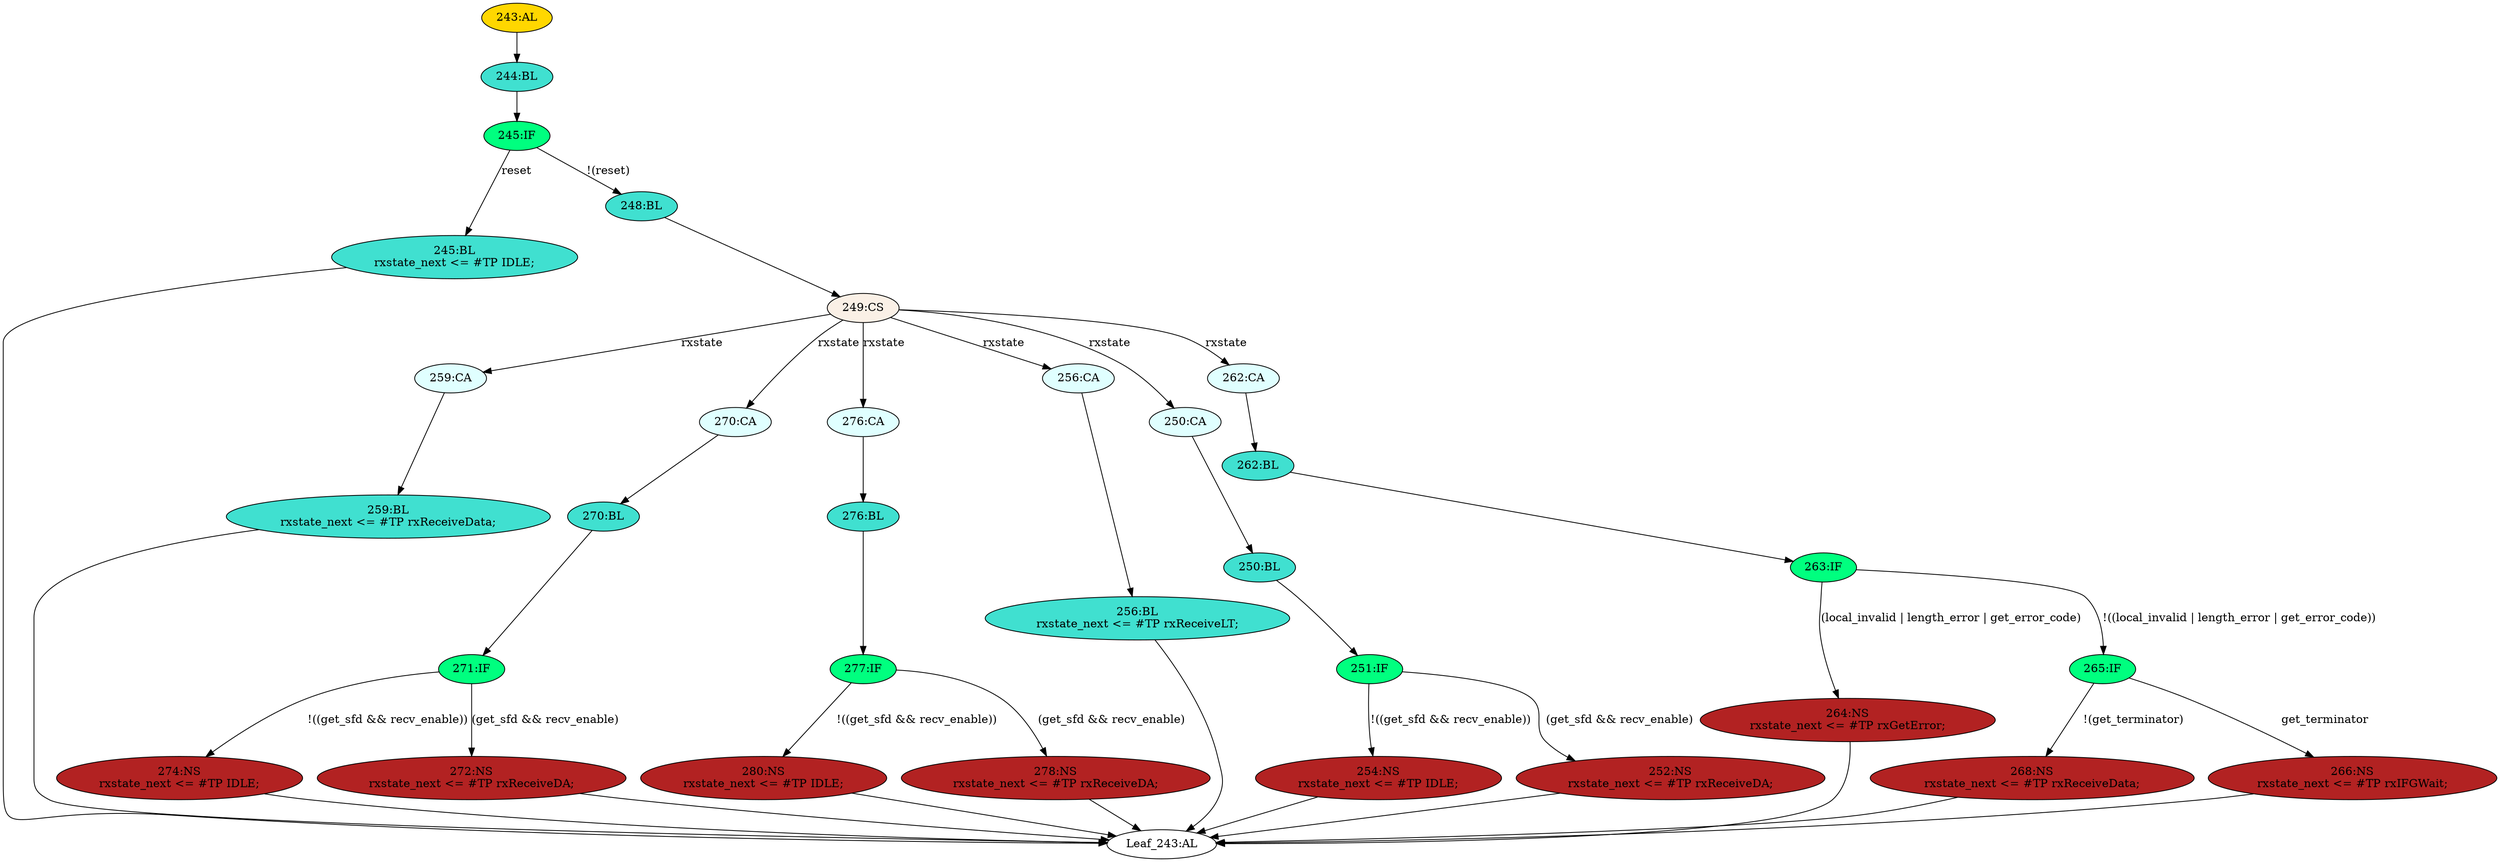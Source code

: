 strict digraph "" {
	node [label="\N"];
	"264:NS"	 [ast="<pyverilog.vparser.ast.NonblockingSubstitution object at 0x7fcfe0276ed0>",
		fillcolor=firebrick,
		label="264:NS
rxstate_next <= #TP rxGetError;",
		statements="[<pyverilog.vparser.ast.NonblockingSubstitution object at 0x7fcfe0276ed0>]",
		style=filled,
		typ=NonblockingSubstitution];
	"Leaf_243:AL"	 [def_var="['rxstate_next']",
		label="Leaf_243:AL"];
	"264:NS" -> "Leaf_243:AL"	 [cond="[]",
		lineno=None];
	"280:NS"	 [ast="<pyverilog.vparser.ast.NonblockingSubstitution object at 0x7fd001cf8350>",
		fillcolor=firebrick,
		label="280:NS
rxstate_next <= #TP IDLE;",
		statements="[<pyverilog.vparser.ast.NonblockingSubstitution object at 0x7fd001cf8350>]",
		style=filled,
		typ=NonblockingSubstitution];
	"280:NS" -> "Leaf_243:AL"	 [cond="[]",
		lineno=None];
	"274:NS"	 [ast="<pyverilog.vparser.ast.NonblockingSubstitution object at 0x7fd001cf8590>",
		fillcolor=firebrick,
		label="274:NS
rxstate_next <= #TP IDLE;",
		statements="[<pyverilog.vparser.ast.NonblockingSubstitution object at 0x7fd001cf8590>]",
		style=filled,
		typ=NonblockingSubstitution];
	"274:NS" -> "Leaf_243:AL"	 [cond="[]",
		lineno=None];
	"254:NS"	 [ast="<pyverilog.vparser.ast.NonblockingSubstitution object at 0x7fd001cf8750>",
		fillcolor=firebrick,
		label="254:NS
rxstate_next <= #TP IDLE;",
		statements="[<pyverilog.vparser.ast.NonblockingSubstitution object at 0x7fd001cf8750>]",
		style=filled,
		typ=NonblockingSubstitution];
	"254:NS" -> "Leaf_243:AL"	 [cond="[]",
		lineno=None];
	"259:CA"	 [ast="<pyverilog.vparser.ast.Case object at 0x7fd001cf8950>",
		fillcolor=lightcyan,
		label="259:CA",
		statements="[]",
		style=filled,
		typ=Case];
	"259:BL"	 [ast="<pyverilog.vparser.ast.Block object at 0x7fd001cf89d0>",
		fillcolor=turquoise,
		label="259:BL
rxstate_next <= #TP rxReceiveData;",
		statements="[<pyverilog.vparser.ast.NonblockingSubstitution object at 0x7fd001cf8a10>]",
		style=filled,
		typ=Block];
	"259:CA" -> "259:BL"	 [cond="[]",
		lineno=None];
	"277:IF"	 [ast="<pyverilog.vparser.ast.IfStatement object at 0x7fd001cf8c50>",
		fillcolor=springgreen,
		label="277:IF",
		statements="[]",
		style=filled,
		typ=IfStatement];
	"277:IF" -> "280:NS"	 [cond="['get_sfd', 'recv_enable']",
		label="!((get_sfd && recv_enable))",
		lineno=277];
	"278:NS"	 [ast="<pyverilog.vparser.ast.NonblockingSubstitution object at 0x7fd001cf8c90>",
		fillcolor=firebrick,
		label="278:NS
rxstate_next <= #TP rxReceiveDA;",
		statements="[<pyverilog.vparser.ast.NonblockingSubstitution object at 0x7fd001cf8c90>]",
		style=filled,
		typ=NonblockingSubstitution];
	"277:IF" -> "278:NS"	 [cond="['get_sfd', 'recv_enable']",
		label="(get_sfd && recv_enable)",
		lineno=277];
	"270:CA"	 [ast="<pyverilog.vparser.ast.Case object at 0x7fd001cf8f50>",
		fillcolor=lightcyan,
		label="270:CA",
		statements="[]",
		style=filled,
		typ=Case];
	"270:BL"	 [ast="<pyverilog.vparser.ast.Block object at 0x7fd001cf8fd0>",
		fillcolor=turquoise,
		label="270:BL",
		statements="[]",
		style=filled,
		typ=Block];
	"270:CA" -> "270:BL"	 [cond="[]",
		lineno=None];
	"252:NS"	 [ast="<pyverilog.vparser.ast.NonblockingSubstitution object at 0x7fd001d00390>",
		fillcolor=firebrick,
		label="252:NS
rxstate_next <= #TP rxReceiveDA;",
		statements="[<pyverilog.vparser.ast.NonblockingSubstitution object at 0x7fd001d00390>]",
		style=filled,
		typ=NonblockingSubstitution];
	"252:NS" -> "Leaf_243:AL"	 [cond="[]",
		lineno=None];
	"276:CA"	 [ast="<pyverilog.vparser.ast.Case object at 0x7fd001d00510>",
		fillcolor=lightcyan,
		label="276:CA",
		statements="[]",
		style=filled,
		typ=Case];
	"276:BL"	 [ast="<pyverilog.vparser.ast.Block object at 0x7fd001d00590>",
		fillcolor=turquoise,
		label="276:BL",
		statements="[]",
		style=filled,
		typ=Block];
	"276:CA" -> "276:BL"	 [cond="[]",
		lineno=None];
	"256:CA"	 [ast="<pyverilog.vparser.ast.Case object at 0x7fd001d00650>",
		fillcolor=lightcyan,
		label="256:CA",
		statements="[]",
		style=filled,
		typ=Case];
	"256:BL"	 [ast="<pyverilog.vparser.ast.Block object at 0x7fd001d006d0>",
		fillcolor=turquoise,
		label="256:BL
rxstate_next <= #TP rxReceiveLT;",
		statements="[<pyverilog.vparser.ast.NonblockingSubstitution object at 0x7fd001d00710>]",
		style=filled,
		typ=Block];
	"256:CA" -> "256:BL"	 [cond="[]",
		lineno=None];
	"245:BL"	 [ast="<pyverilog.vparser.ast.Block object at 0x7fd001d00c90>",
		fillcolor=turquoise,
		label="245:BL
rxstate_next <= #TP IDLE;",
		statements="[<pyverilog.vparser.ast.NonblockingSubstitution object at 0x7fd001d00a90>]",
		style=filled,
		typ=Block];
	"245:BL" -> "Leaf_243:AL"	 [cond="[]",
		lineno=None];
	"248:BL"	 [ast="<pyverilog.vparser.ast.Block object at 0x7fd001d00d10>",
		fillcolor=turquoise,
		label="248:BL",
		statements="[]",
		style=filled,
		typ=Block];
	"249:CS"	 [ast="<pyverilog.vparser.ast.CaseStatement object at 0x7fd001d00d50>",
		fillcolor=linen,
		label="249:CS",
		statements="[]",
		style=filled,
		typ=CaseStatement];
	"248:BL" -> "249:CS"	 [cond="[]",
		lineno=None];
	"268:NS"	 [ast="<pyverilog.vparser.ast.NonblockingSubstitution object at 0x7fcfe0276950>",
		fillcolor=firebrick,
		label="268:NS
rxstate_next <= #TP rxReceiveData;",
		statements="[<pyverilog.vparser.ast.NonblockingSubstitution object at 0x7fcfe0276950>]",
		style=filled,
		typ=NonblockingSubstitution];
	"268:NS" -> "Leaf_243:AL"	 [cond="[]",
		lineno=None];
	"278:NS" -> "Leaf_243:AL"	 [cond="[]",
		lineno=None];
	"250:BL"	 [ast="<pyverilog.vparser.ast.Block object at 0x7fd001d00e90>",
		fillcolor=turquoise,
		label="250:BL",
		statements="[]",
		style=filled,
		typ=Block];
	"251:IF"	 [ast="<pyverilog.vparser.ast.IfStatement object at 0x7fd001d00990>",
		fillcolor=springgreen,
		label="251:IF",
		statements="[]",
		style=filled,
		typ=IfStatement];
	"250:BL" -> "251:IF"	 [cond="[]",
		lineno=None];
	"263:IF"	 [ast="<pyverilog.vparser.ast.IfStatement object at 0x7fcfe0276810>",
		fillcolor=springgreen,
		label="263:IF",
		statements="[]",
		style=filled,
		typ=IfStatement];
	"263:IF" -> "264:NS"	 [cond="['local_invalid', 'length_error', 'get_error_code']",
		label="(local_invalid | length_error | get_error_code)",
		lineno=263];
	"265:IF"	 [ast="<pyverilog.vparser.ast.IfStatement object at 0x7fcfe0276910>",
		fillcolor=springgreen,
		label="265:IF",
		statements="[]",
		style=filled,
		typ=IfStatement];
	"263:IF" -> "265:IF"	 [cond="['local_invalid', 'length_error', 'get_error_code']",
		label="!((local_invalid | length_error | get_error_code))",
		lineno=263];
	"271:IF"	 [ast="<pyverilog.vparser.ast.IfStatement object at 0x7fd001d00050>",
		fillcolor=springgreen,
		label="271:IF",
		statements="[]",
		style=filled,
		typ=IfStatement];
	"271:IF" -> "274:NS"	 [cond="['get_sfd', 'recv_enable']",
		label="!((get_sfd && recv_enable))",
		lineno=271];
	"272:NS"	 [ast="<pyverilog.vparser.ast.NonblockingSubstitution object at 0x7fd001d00090>",
		fillcolor=firebrick,
		label="272:NS
rxstate_next <= #TP rxReceiveDA;",
		statements="[<pyverilog.vparser.ast.NonblockingSubstitution object at 0x7fd001d00090>]",
		style=filled,
		typ=NonblockingSubstitution];
	"271:IF" -> "272:NS"	 [cond="['get_sfd', 'recv_enable']",
		label="(get_sfd && recv_enable)",
		lineno=271];
	"250:CA"	 [ast="<pyverilog.vparser.ast.Case object at 0x7fd001d00e10>",
		fillcolor=lightcyan,
		label="250:CA",
		statements="[]",
		style=filled,
		typ=Case];
	"250:CA" -> "250:BL"	 [cond="[]",
		lineno=None];
	"262:BL"	 [ast="<pyverilog.vparser.ast.Block object at 0x7fd001d09050>",
		fillcolor=turquoise,
		label="262:BL",
		statements="[]",
		style=filled,
		typ=Block];
	"262:BL" -> "263:IF"	 [cond="[]",
		lineno=None];
	"265:IF" -> "268:NS"	 [cond="['get_terminator']",
		label="!(get_terminator)",
		lineno=265];
	"266:NS"	 [ast="<pyverilog.vparser.ast.NonblockingSubstitution object at 0x7fcfe0276c50>",
		fillcolor=firebrick,
		label="266:NS
rxstate_next <= #TP rxIFGWait;",
		statements="[<pyverilog.vparser.ast.NonblockingSubstitution object at 0x7fcfe0276c50>]",
		style=filled,
		typ=NonblockingSubstitution];
	"265:IF" -> "266:NS"	 [cond="['get_terminator']",
		label=get_terminator,
		lineno=265];
	"251:IF" -> "254:NS"	 [cond="['get_sfd', 'recv_enable']",
		label="!((get_sfd && recv_enable))",
		lineno=251];
	"251:IF" -> "252:NS"	 [cond="['get_sfd', 'recv_enable']",
		label="(get_sfd && recv_enable)",
		lineno=251];
	"259:BL" -> "Leaf_243:AL"	 [cond="[]",
		lineno=None];
	"243:AL"	 [ast="<pyverilog.vparser.ast.Always object at 0x7fd001d09290>",
		clk_sens=False,
		fillcolor=gold,
		label="243:AL",
		sens="['rxstate', 'get_sfd', 'local_invalid', 'recv_enable', 'get_error_code', 'length_error', 'get_terminator', 'reset']",
		statements="[]",
		style=filled,
		typ=Always,
		use_var="['reset', 'recv_enable', 'rxstate', 'length_error', 'get_error_code', 'get_sfd', 'get_terminator', 'local_invalid']"];
	"244:BL"	 [ast="<pyverilog.vparser.ast.Block object at 0x7fd001d09210>",
		fillcolor=turquoise,
		label="244:BL",
		statements="[]",
		style=filled,
		typ=Block];
	"243:AL" -> "244:BL"	 [cond="[]",
		lineno=None];
	"266:NS" -> "Leaf_243:AL"	 [cond="[]",
		lineno=None];
	"272:NS" -> "Leaf_243:AL"	 [cond="[]",
		lineno=None];
	"270:BL" -> "271:IF"	 [cond="[]",
		lineno=None];
	"276:BL" -> "277:IF"	 [cond="[]",
		lineno=None];
	"256:BL" -> "Leaf_243:AL"	 [cond="[]",
		lineno=None];
	"262:CA"	 [ast="<pyverilog.vparser.ast.Case object at 0x7fd001d00f50>",
		fillcolor=lightcyan,
		label="262:CA",
		statements="[]",
		style=filled,
		typ=Case];
	"262:CA" -> "262:BL"	 [cond="[]",
		lineno=None];
	"249:CS" -> "259:CA"	 [cond="['rxstate']",
		label=rxstate,
		lineno=249];
	"249:CS" -> "270:CA"	 [cond="['rxstate']",
		label=rxstate,
		lineno=249];
	"249:CS" -> "276:CA"	 [cond="['rxstate']",
		label=rxstate,
		lineno=249];
	"249:CS" -> "256:CA"	 [cond="['rxstate']",
		label=rxstate,
		lineno=249];
	"249:CS" -> "250:CA"	 [cond="['rxstate']",
		label=rxstate,
		lineno=249];
	"249:CS" -> "262:CA"	 [cond="['rxstate']",
		label=rxstate,
		lineno=249];
	"245:IF"	 [ast="<pyverilog.vparser.ast.IfStatement object at 0x7fd001d09150>",
		fillcolor=springgreen,
		label="245:IF",
		statements="[]",
		style=filled,
		typ=IfStatement];
	"244:BL" -> "245:IF"	 [cond="[]",
		lineno=None];
	"245:IF" -> "245:BL"	 [cond="['reset']",
		label=reset,
		lineno=245];
	"245:IF" -> "248:BL"	 [cond="['reset']",
		label="!(reset)",
		lineno=245];
}
